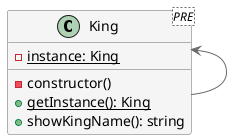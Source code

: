 @startuml

skinparam class {
  backgroundColor whitesmoke
  arrowColor dimgrey
  borderColor dimgrey
}

class King <PRE> {
  - {static} instance: King
  - constructor()
  + {static} getInstance(): King
  + showKingName(): string
}

King <- King

@enduml

` showKingName() function is a business logic
